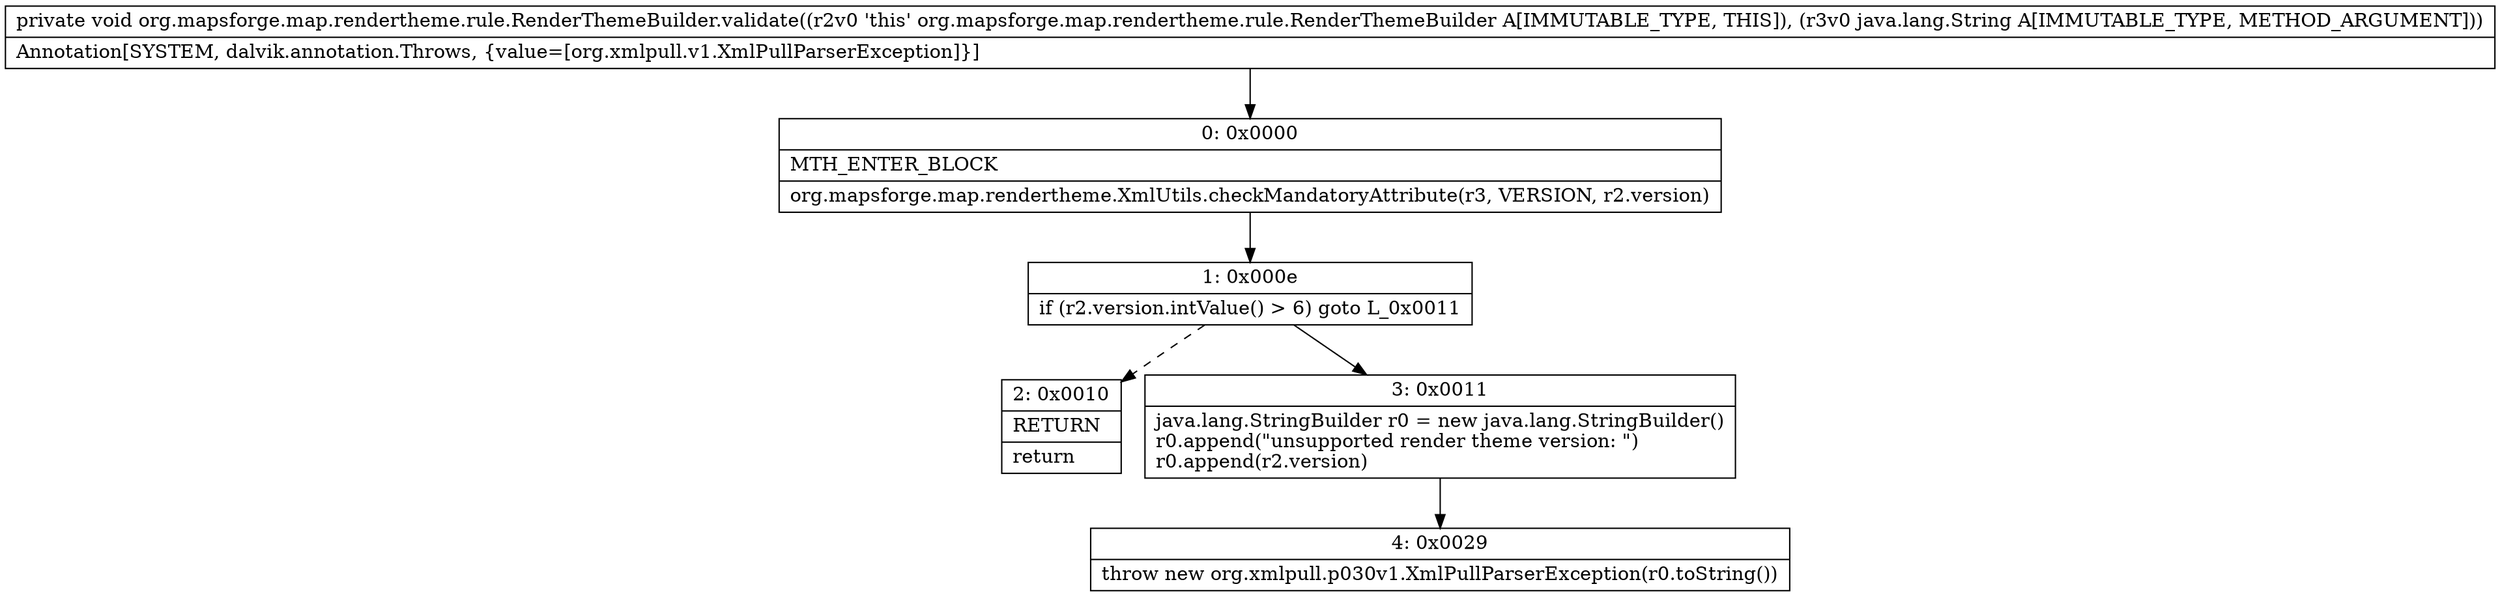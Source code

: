 digraph "CFG fororg.mapsforge.map.rendertheme.rule.RenderThemeBuilder.validate(Ljava\/lang\/String;)V" {
Node_0 [shape=record,label="{0\:\ 0x0000|MTH_ENTER_BLOCK\l|org.mapsforge.map.rendertheme.XmlUtils.checkMandatoryAttribute(r3, VERSION, r2.version)\l}"];
Node_1 [shape=record,label="{1\:\ 0x000e|if (r2.version.intValue() \> 6) goto L_0x0011\l}"];
Node_2 [shape=record,label="{2\:\ 0x0010|RETURN\l|return\l}"];
Node_3 [shape=record,label="{3\:\ 0x0011|java.lang.StringBuilder r0 = new java.lang.StringBuilder()\lr0.append(\"unsupported render theme version: \")\lr0.append(r2.version)\l}"];
Node_4 [shape=record,label="{4\:\ 0x0029|throw new org.xmlpull.p030v1.XmlPullParserException(r0.toString())\l}"];
MethodNode[shape=record,label="{private void org.mapsforge.map.rendertheme.rule.RenderThemeBuilder.validate((r2v0 'this' org.mapsforge.map.rendertheme.rule.RenderThemeBuilder A[IMMUTABLE_TYPE, THIS]), (r3v0 java.lang.String A[IMMUTABLE_TYPE, METHOD_ARGUMENT]))  | Annotation[SYSTEM, dalvik.annotation.Throws, \{value=[org.xmlpull.v1.XmlPullParserException]\}]\l}"];
MethodNode -> Node_0;
Node_0 -> Node_1;
Node_1 -> Node_2[style=dashed];
Node_1 -> Node_3;
Node_3 -> Node_4;
}

